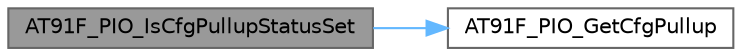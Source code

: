 digraph "AT91F_PIO_IsCfgPullupStatusSet"
{
 // LATEX_PDF_SIZE
  bgcolor="transparent";
  edge [fontname=Helvetica,fontsize=10,labelfontname=Helvetica,labelfontsize=10];
  node [fontname=Helvetica,fontsize=10,shape=box,height=0.2,width=0.4];
  rankdir="LR";
  Node1 [id="Node000001",label="AT91F_PIO_IsCfgPullupStatusSet",height=0.2,width=0.4,color="gray40", fillcolor="grey60", style="filled", fontcolor="black",tooltip="Test if PIO Configuration Pullup Status is Set."];
  Node1 -> Node2 [id="edge1_Node000001_Node000002",color="steelblue1",style="solid",tooltip=" "];
  Node2 [id="Node000002",label="AT91F_PIO_GetCfgPullup",height=0.2,width=0.4,color="grey40", fillcolor="white", style="filled",URL="$lib___a_t91_s_a_m7_s64_8h.html#ac937bbd485300c88c4bd486720604171",tooltip="Return PIO Configuration Pullup."];
}
